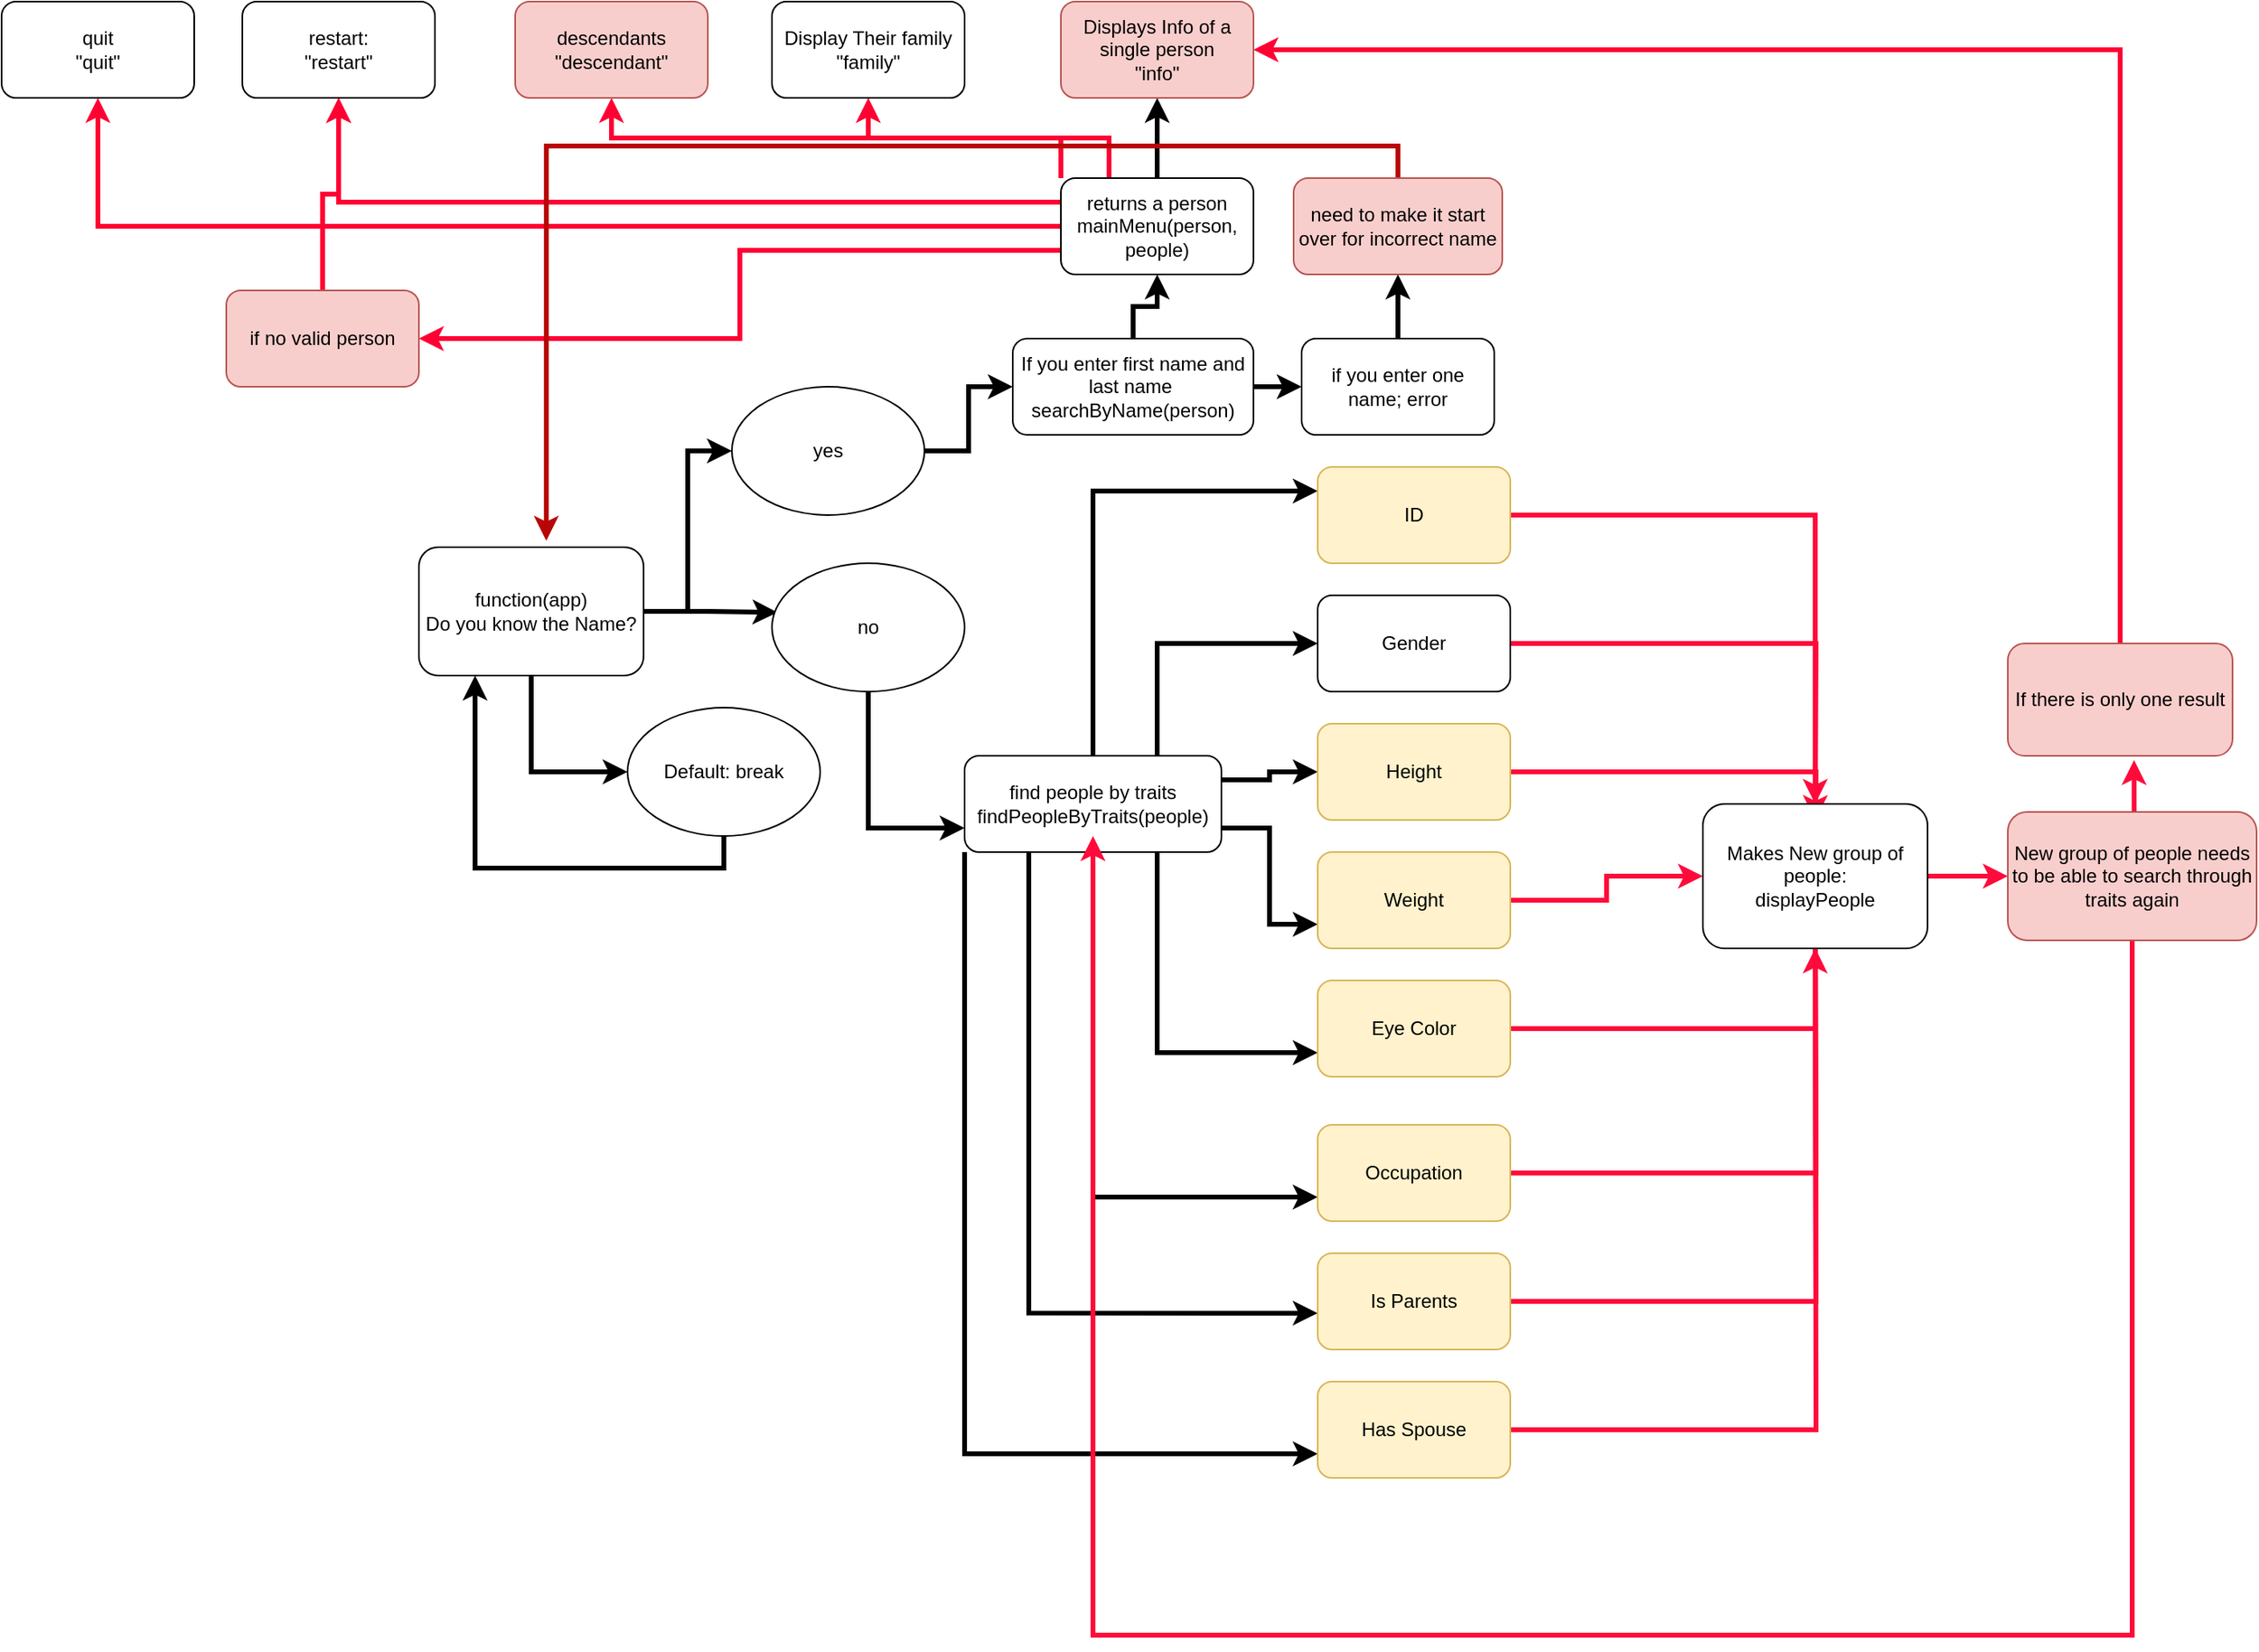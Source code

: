 <mxfile version="15.0.6" type="device"><diagram id="RZMFlAX1R9WlSCmFYLJL" name="Page-1"><mxGraphModel dx="2414" dy="2036" grid="1" gridSize="10" guides="1" tooltips="1" connect="1" arrows="1" fold="1" page="1" pageScale="1" pageWidth="850" pageHeight="1100" math="0" shadow="0"><root><mxCell id="0"/><mxCell id="1" parent="0"/><mxCell id="VA8ybe7HHyA-N2N5QCGx-17" style="edgeStyle=orthogonalEdgeStyle;rounded=0;orthogonalLoop=1;jettySize=auto;html=1;exitX=1;exitY=0.5;exitDx=0;exitDy=0;entryX=0.028;entryY=0.383;entryDx=0;entryDy=0;entryPerimeter=0;strokeWidth=3;" edge="1" parent="1" source="VA8ybe7HHyA-N2N5QCGx-1" target="VA8ybe7HHyA-N2N5QCGx-4"><mxGeometry relative="1" as="geometry"/></mxCell><mxCell id="VA8ybe7HHyA-N2N5QCGx-18" style="edgeStyle=orthogonalEdgeStyle;rounded=0;orthogonalLoop=1;jettySize=auto;html=1;exitX=0.5;exitY=1;exitDx=0;exitDy=0;entryX=0;entryY=0.5;entryDx=0;entryDy=0;strokeWidth=3;" edge="1" parent="1" source="VA8ybe7HHyA-N2N5QCGx-1" target="VA8ybe7HHyA-N2N5QCGx-6"><mxGeometry relative="1" as="geometry"/></mxCell><mxCell id="VA8ybe7HHyA-N2N5QCGx-29" style="edgeStyle=orthogonalEdgeStyle;rounded=0;orthogonalLoop=1;jettySize=auto;html=1;exitX=1;exitY=0.5;exitDx=0;exitDy=0;entryX=0;entryY=0.5;entryDx=0;entryDy=0;strokeColor=#000000;strokeWidth=3;" edge="1" parent="1" source="VA8ybe7HHyA-N2N5QCGx-1" target="VA8ybe7HHyA-N2N5QCGx-3"><mxGeometry relative="1" as="geometry"/></mxCell><mxCell id="VA8ybe7HHyA-N2N5QCGx-1" value="function(app)&lt;br&gt;Do you know the Name?" style="rounded=1;whiteSpace=wrap;html=1;" vertex="1" parent="1"><mxGeometry x="230" y="120" width="140" height="80" as="geometry"/></mxCell><mxCell id="VA8ybe7HHyA-N2N5QCGx-12" style="edgeStyle=orthogonalEdgeStyle;rounded=0;orthogonalLoop=1;jettySize=auto;html=1;strokeWidth=3;" edge="1" parent="1" source="VA8ybe7HHyA-N2N5QCGx-3" target="VA8ybe7HHyA-N2N5QCGx-8"><mxGeometry relative="1" as="geometry"/></mxCell><mxCell id="VA8ybe7HHyA-N2N5QCGx-3" value="yes" style="ellipse;whiteSpace=wrap;html=1;" vertex="1" parent="1"><mxGeometry x="425" y="20" width="120" height="80" as="geometry"/></mxCell><mxCell id="VA8ybe7HHyA-N2N5QCGx-28" style="edgeStyle=orthogonalEdgeStyle;rounded=0;orthogonalLoop=1;jettySize=auto;html=1;entryX=0;entryY=0.75;entryDx=0;entryDy=0;strokeWidth=3;" edge="1" parent="1" source="VA8ybe7HHyA-N2N5QCGx-4" target="VA8ybe7HHyA-N2N5QCGx-7"><mxGeometry relative="1" as="geometry"/></mxCell><mxCell id="VA8ybe7HHyA-N2N5QCGx-4" value="no" style="ellipse;whiteSpace=wrap;html=1;" vertex="1" parent="1"><mxGeometry x="450" y="130" width="120" height="80" as="geometry"/></mxCell><mxCell id="VA8ybe7HHyA-N2N5QCGx-19" style="edgeStyle=orthogonalEdgeStyle;rounded=0;orthogonalLoop=1;jettySize=auto;html=1;exitX=0.5;exitY=1;exitDx=0;exitDy=0;entryX=0.25;entryY=1;entryDx=0;entryDy=0;strokeWidth=3;" edge="1" parent="1" source="VA8ybe7HHyA-N2N5QCGx-6" target="VA8ybe7HHyA-N2N5QCGx-1"><mxGeometry relative="1" as="geometry"/></mxCell><mxCell id="VA8ybe7HHyA-N2N5QCGx-6" value="Default: break" style="ellipse;whiteSpace=wrap;html=1;" vertex="1" parent="1"><mxGeometry x="360" y="220" width="120" height="80" as="geometry"/></mxCell><mxCell id="VA8ybe7HHyA-N2N5QCGx-35" style="edgeStyle=orthogonalEdgeStyle;rounded=0;orthogonalLoop=1;jettySize=auto;html=1;exitX=0;exitY=1;exitDx=0;exitDy=0;entryX=0;entryY=0.75;entryDx=0;entryDy=0;strokeColor=#000000;strokeWidth=3;" edge="1" parent="1" source="VA8ybe7HHyA-N2N5QCGx-7" target="VA8ybe7HHyA-N2N5QCGx-27"><mxGeometry relative="1" as="geometry"/></mxCell><mxCell id="VA8ybe7HHyA-N2N5QCGx-36" style="edgeStyle=orthogonalEdgeStyle;rounded=0;orthogonalLoop=1;jettySize=auto;html=1;exitX=0.25;exitY=1;exitDx=0;exitDy=0;entryX=0;entryY=0.622;entryDx=0;entryDy=0;entryPerimeter=0;strokeColor=#000000;strokeWidth=3;" edge="1" parent="1" source="VA8ybe7HHyA-N2N5QCGx-7" target="VA8ybe7HHyA-N2N5QCGx-26"><mxGeometry relative="1" as="geometry"/></mxCell><mxCell id="VA8ybe7HHyA-N2N5QCGx-37" style="edgeStyle=orthogonalEdgeStyle;rounded=0;orthogonalLoop=1;jettySize=auto;html=1;strokeColor=#000000;strokeWidth=3;entryX=0;entryY=0.75;entryDx=0;entryDy=0;exitX=0.5;exitY=1;exitDx=0;exitDy=0;" edge="1" parent="1" source="VA8ybe7HHyA-N2N5QCGx-7" target="VA8ybe7HHyA-N2N5QCGx-25"><mxGeometry relative="1" as="geometry"><mxPoint x="630" y="530" as="targetPoint"/></mxGeometry></mxCell><mxCell id="VA8ybe7HHyA-N2N5QCGx-38" style="edgeStyle=orthogonalEdgeStyle;rounded=0;orthogonalLoop=1;jettySize=auto;html=1;exitX=0.75;exitY=1;exitDx=0;exitDy=0;entryX=0;entryY=0.75;entryDx=0;entryDy=0;strokeColor=#000000;strokeWidth=3;" edge="1" parent="1" source="VA8ybe7HHyA-N2N5QCGx-7" target="VA8ybe7HHyA-N2N5QCGx-24"><mxGeometry relative="1" as="geometry"/></mxCell><mxCell id="VA8ybe7HHyA-N2N5QCGx-39" style="edgeStyle=orthogonalEdgeStyle;rounded=0;orthogonalLoop=1;jettySize=auto;html=1;exitX=1;exitY=0.75;exitDx=0;exitDy=0;entryX=0;entryY=0.75;entryDx=0;entryDy=0;strokeColor=#000000;strokeWidth=3;" edge="1" parent="1" source="VA8ybe7HHyA-N2N5QCGx-7" target="VA8ybe7HHyA-N2N5QCGx-23"><mxGeometry relative="1" as="geometry"/></mxCell><mxCell id="VA8ybe7HHyA-N2N5QCGx-40" style="edgeStyle=orthogonalEdgeStyle;rounded=0;orthogonalLoop=1;jettySize=auto;html=1;exitX=1;exitY=0.25;exitDx=0;exitDy=0;strokeColor=#000000;strokeWidth=3;" edge="1" parent="1" source="VA8ybe7HHyA-N2N5QCGx-7" target="VA8ybe7HHyA-N2N5QCGx-22"><mxGeometry relative="1" as="geometry"/></mxCell><mxCell id="VA8ybe7HHyA-N2N5QCGx-41" style="edgeStyle=orthogonalEdgeStyle;rounded=0;orthogonalLoop=1;jettySize=auto;html=1;exitX=0.75;exitY=0;exitDx=0;exitDy=0;entryX=0;entryY=0.5;entryDx=0;entryDy=0;strokeColor=#000000;strokeWidth=3;" edge="1" parent="1" source="VA8ybe7HHyA-N2N5QCGx-7" target="VA8ybe7HHyA-N2N5QCGx-21"><mxGeometry relative="1" as="geometry"/></mxCell><mxCell id="VA8ybe7HHyA-N2N5QCGx-42" style="edgeStyle=orthogonalEdgeStyle;rounded=0;orthogonalLoop=1;jettySize=auto;html=1;exitX=0.5;exitY=0;exitDx=0;exitDy=0;entryX=0;entryY=0.25;entryDx=0;entryDy=0;strokeColor=#000000;strokeWidth=3;" edge="1" parent="1" source="VA8ybe7HHyA-N2N5QCGx-7" target="VA8ybe7HHyA-N2N5QCGx-20"><mxGeometry relative="1" as="geometry"/></mxCell><mxCell id="VA8ybe7HHyA-N2N5QCGx-7" value="find people by traits&lt;br&gt;findPeopleByTraits(people)" style="rounded=1;whiteSpace=wrap;html=1;" vertex="1" parent="1"><mxGeometry x="570" y="250" width="160" height="60" as="geometry"/></mxCell><mxCell id="VA8ybe7HHyA-N2N5QCGx-13" style="edgeStyle=orthogonalEdgeStyle;rounded=0;orthogonalLoop=1;jettySize=auto;html=1;exitX=1;exitY=0.5;exitDx=0;exitDy=0;entryX=0;entryY=0.5;entryDx=0;entryDy=0;strokeWidth=3;" edge="1" parent="1" source="VA8ybe7HHyA-N2N5QCGx-8" target="VA8ybe7HHyA-N2N5QCGx-10"><mxGeometry relative="1" as="geometry"/></mxCell><mxCell id="VA8ybe7HHyA-N2N5QCGx-14" style="edgeStyle=orthogonalEdgeStyle;rounded=0;orthogonalLoop=1;jettySize=auto;html=1;exitX=0.5;exitY=0;exitDx=0;exitDy=0;entryX=0.5;entryY=1;entryDx=0;entryDy=0;strokeWidth=3;" edge="1" parent="1" source="VA8ybe7HHyA-N2N5QCGx-8" target="VA8ybe7HHyA-N2N5QCGx-9"><mxGeometry relative="1" as="geometry"/></mxCell><mxCell id="VA8ybe7HHyA-N2N5QCGx-8" value="If you enter first name and last name&amp;nbsp;&lt;br&gt;searchByName(person)" style="rounded=1;whiteSpace=wrap;html=1;" vertex="1" parent="1"><mxGeometry x="600" y="-10" width="150" height="60" as="geometry"/></mxCell><mxCell id="VA8ybe7HHyA-N2N5QCGx-60" style="edgeStyle=orthogonalEdgeStyle;rounded=0;orthogonalLoop=1;jettySize=auto;html=1;exitX=0.5;exitY=0;exitDx=0;exitDy=0;strokeWidth=3;" edge="1" parent="1" source="VA8ybe7HHyA-N2N5QCGx-9" target="VA8ybe7HHyA-N2N5QCGx-59"><mxGeometry relative="1" as="geometry"/></mxCell><mxCell id="VA8ybe7HHyA-N2N5QCGx-69" style="edgeStyle=orthogonalEdgeStyle;rounded=0;orthogonalLoop=1;jettySize=auto;html=1;exitX=0.25;exitY=0;exitDx=0;exitDy=0;entryX=0.5;entryY=1;entryDx=0;entryDy=0;strokeColor=#FF0033;strokeWidth=3;" edge="1" parent="1" source="VA8ybe7HHyA-N2N5QCGx-9" target="VA8ybe7HHyA-N2N5QCGx-62"><mxGeometry relative="1" as="geometry"/></mxCell><mxCell id="VA8ybe7HHyA-N2N5QCGx-70" style="edgeStyle=orthogonalEdgeStyle;rounded=0;orthogonalLoop=1;jettySize=auto;html=1;exitX=0;exitY=0;exitDx=0;exitDy=0;entryX=0.5;entryY=1;entryDx=0;entryDy=0;strokeColor=#FF0033;strokeWidth=3;" edge="1" parent="1" source="VA8ybe7HHyA-N2N5QCGx-9" target="VA8ybe7HHyA-N2N5QCGx-63"><mxGeometry relative="1" as="geometry"/></mxCell><mxCell id="VA8ybe7HHyA-N2N5QCGx-71" style="edgeStyle=orthogonalEdgeStyle;rounded=0;orthogonalLoop=1;jettySize=auto;html=1;exitX=0;exitY=0.25;exitDx=0;exitDy=0;entryX=0.5;entryY=1;entryDx=0;entryDy=0;strokeColor=#FF0033;strokeWidth=3;" edge="1" parent="1" source="VA8ybe7HHyA-N2N5QCGx-9" target="VA8ybe7HHyA-N2N5QCGx-65"><mxGeometry relative="1" as="geometry"/></mxCell><mxCell id="VA8ybe7HHyA-N2N5QCGx-72" style="edgeStyle=orthogonalEdgeStyle;rounded=0;orthogonalLoop=1;jettySize=auto;html=1;exitX=0;exitY=0.5;exitDx=0;exitDy=0;entryX=0.5;entryY=1;entryDx=0;entryDy=0;strokeColor=#FF0033;strokeWidth=3;" edge="1" parent="1" source="VA8ybe7HHyA-N2N5QCGx-9" target="VA8ybe7HHyA-N2N5QCGx-66"><mxGeometry relative="1" as="geometry"/></mxCell><mxCell id="VA8ybe7HHyA-N2N5QCGx-74" style="edgeStyle=orthogonalEdgeStyle;rounded=0;orthogonalLoop=1;jettySize=auto;html=1;exitX=0;exitY=0.75;exitDx=0;exitDy=0;entryX=1;entryY=0.5;entryDx=0;entryDy=0;strokeColor=#FF0033;strokeWidth=3;" edge="1" parent="1" source="VA8ybe7HHyA-N2N5QCGx-9" target="VA8ybe7HHyA-N2N5QCGx-73"><mxGeometry relative="1" as="geometry"/></mxCell><mxCell id="VA8ybe7HHyA-N2N5QCGx-9" value="returns a person&lt;br&gt;mainMenu(person, people)" style="rounded=1;whiteSpace=wrap;html=1;" vertex="1" parent="1"><mxGeometry x="630" y="-110" width="120" height="60" as="geometry"/></mxCell><mxCell id="VA8ybe7HHyA-N2N5QCGx-15" style="edgeStyle=orthogonalEdgeStyle;rounded=0;orthogonalLoop=1;jettySize=auto;html=1;exitX=0.5;exitY=0;exitDx=0;exitDy=0;entryX=0.5;entryY=1;entryDx=0;entryDy=0;strokeWidth=3;" edge="1" parent="1" source="VA8ybe7HHyA-N2N5QCGx-10" target="VA8ybe7HHyA-N2N5QCGx-11"><mxGeometry relative="1" as="geometry"/></mxCell><mxCell id="VA8ybe7HHyA-N2N5QCGx-10" value="if you enter one name; error" style="rounded=1;whiteSpace=wrap;html=1;" vertex="1" parent="1"><mxGeometry x="780" y="-10" width="120" height="60" as="geometry"/></mxCell><mxCell id="VA8ybe7HHyA-N2N5QCGx-16" style="edgeStyle=orthogonalEdgeStyle;rounded=0;orthogonalLoop=1;jettySize=auto;html=1;exitX=0.5;exitY=0;exitDx=0;exitDy=0;entryX=0.567;entryY=-0.05;entryDx=0;entryDy=0;entryPerimeter=0;fillColor=#f8cecc;strokeColor=#B80606;strokeWidth=3;" edge="1" parent="1" source="VA8ybe7HHyA-N2N5QCGx-11" target="VA8ybe7HHyA-N2N5QCGx-1"><mxGeometry relative="1" as="geometry"/></mxCell><mxCell id="VA8ybe7HHyA-N2N5QCGx-11" value="need to make it start over for incorrect name" style="rounded=1;whiteSpace=wrap;html=1;fillColor=#f8cecc;strokeColor=#b85450;" vertex="1" parent="1"><mxGeometry x="775" y="-110" width="130" height="60" as="geometry"/></mxCell><mxCell id="VA8ybe7HHyA-N2N5QCGx-44" style="edgeStyle=orthogonalEdgeStyle;rounded=0;orthogonalLoop=1;jettySize=auto;html=1;exitX=1;exitY=0.5;exitDx=0;exitDy=0;entryX=0.5;entryY=0;entryDx=0;entryDy=0;strokeWidth=3;strokeColor=#FF0A3B;" edge="1" parent="1" source="VA8ybe7HHyA-N2N5QCGx-20" target="VA8ybe7HHyA-N2N5QCGx-43"><mxGeometry relative="1" as="geometry"/></mxCell><mxCell id="VA8ybe7HHyA-N2N5QCGx-20" value="ID" style="rounded=1;whiteSpace=wrap;html=1;fillColor=#fff2cc;strokeColor=#d6b656;" vertex="1" parent="1"><mxGeometry x="790" y="70" width="120" height="60" as="geometry"/></mxCell><mxCell id="VA8ybe7HHyA-N2N5QCGx-45" style="edgeStyle=orthogonalEdgeStyle;rounded=0;orthogonalLoop=1;jettySize=auto;html=1;exitX=1;exitY=0.5;exitDx=0;exitDy=0;strokeColor=#FF0A3B;strokeWidth=3;" edge="1" parent="1" source="VA8ybe7HHyA-N2N5QCGx-21"><mxGeometry relative="1" as="geometry"><mxPoint x="1100" y="290" as="targetPoint"/></mxGeometry></mxCell><mxCell id="VA8ybe7HHyA-N2N5QCGx-21" value="Gender" style="rounded=1;whiteSpace=wrap;html=1;" vertex="1" parent="1"><mxGeometry x="790" y="150" width="120" height="60" as="geometry"/></mxCell><mxCell id="VA8ybe7HHyA-N2N5QCGx-46" style="edgeStyle=orthogonalEdgeStyle;rounded=0;orthogonalLoop=1;jettySize=auto;html=1;exitX=1;exitY=0.5;exitDx=0;exitDy=0;strokeColor=#FF0A3B;strokeWidth=3;" edge="1" parent="1" source="VA8ybe7HHyA-N2N5QCGx-22"><mxGeometry relative="1" as="geometry"><mxPoint x="1100" y="300" as="targetPoint"/></mxGeometry></mxCell><mxCell id="VA8ybe7HHyA-N2N5QCGx-22" value="Height" style="rounded=1;whiteSpace=wrap;html=1;fillColor=#fff2cc;strokeColor=#d6b656;" vertex="1" parent="1"><mxGeometry x="790" y="230" width="120" height="60" as="geometry"/></mxCell><mxCell id="VA8ybe7HHyA-N2N5QCGx-47" style="edgeStyle=orthogonalEdgeStyle;rounded=0;orthogonalLoop=1;jettySize=auto;html=1;exitX=1;exitY=0.5;exitDx=0;exitDy=0;entryX=0;entryY=0.5;entryDx=0;entryDy=0;strokeColor=#FF0A3B;strokeWidth=3;" edge="1" parent="1" source="VA8ybe7HHyA-N2N5QCGx-23" target="VA8ybe7HHyA-N2N5QCGx-43"><mxGeometry relative="1" as="geometry"/></mxCell><mxCell id="VA8ybe7HHyA-N2N5QCGx-23" value="Weight" style="rounded=1;whiteSpace=wrap;html=1;fillColor=#fff2cc;strokeColor=#d6b656;" vertex="1" parent="1"><mxGeometry x="790" y="310" width="120" height="60" as="geometry"/></mxCell><mxCell id="VA8ybe7HHyA-N2N5QCGx-48" style="edgeStyle=orthogonalEdgeStyle;rounded=0;orthogonalLoop=1;jettySize=auto;html=1;exitX=1;exitY=0.5;exitDx=0;exitDy=0;strokeColor=#FF0A3B;strokeWidth=3;" edge="1" parent="1" source="VA8ybe7HHyA-N2N5QCGx-24" target="VA8ybe7HHyA-N2N5QCGx-43"><mxGeometry relative="1" as="geometry"/></mxCell><mxCell id="VA8ybe7HHyA-N2N5QCGx-24" value="Eye Color" style="rounded=1;whiteSpace=wrap;html=1;fillColor=#fff2cc;strokeColor=#d6b656;" vertex="1" parent="1"><mxGeometry x="790" y="390" width="120" height="60" as="geometry"/></mxCell><mxCell id="VA8ybe7HHyA-N2N5QCGx-49" style="edgeStyle=orthogonalEdgeStyle;rounded=0;orthogonalLoop=1;jettySize=auto;html=1;exitX=1;exitY=0.5;exitDx=0;exitDy=0;strokeColor=#FF0A3B;strokeWidth=3;" edge="1" parent="1" source="VA8ybe7HHyA-N2N5QCGx-25"><mxGeometry relative="1" as="geometry"><mxPoint x="1100" y="340" as="targetPoint"/></mxGeometry></mxCell><mxCell id="VA8ybe7HHyA-N2N5QCGx-25" value="Occupation" style="rounded=1;whiteSpace=wrap;html=1;fillColor=#fff2cc;strokeColor=#d6b656;" vertex="1" parent="1"><mxGeometry x="790" y="480" width="120" height="60" as="geometry"/></mxCell><mxCell id="VA8ybe7HHyA-N2N5QCGx-50" style="edgeStyle=orthogonalEdgeStyle;rounded=0;orthogonalLoop=1;jettySize=auto;html=1;exitX=1;exitY=0.5;exitDx=0;exitDy=0;strokeColor=#FF0A3B;strokeWidth=3;" edge="1" parent="1" source="VA8ybe7HHyA-N2N5QCGx-26"><mxGeometry relative="1" as="geometry"><mxPoint x="1100" y="350" as="targetPoint"/></mxGeometry></mxCell><mxCell id="VA8ybe7HHyA-N2N5QCGx-26" value="Is Parents" style="rounded=1;whiteSpace=wrap;html=1;fillColor=#fff2cc;strokeColor=#d6b656;" vertex="1" parent="1"><mxGeometry x="790" y="560" width="120" height="60" as="geometry"/></mxCell><mxCell id="VA8ybe7HHyA-N2N5QCGx-51" style="edgeStyle=orthogonalEdgeStyle;rounded=0;orthogonalLoop=1;jettySize=auto;html=1;exitX=1;exitY=0.5;exitDx=0;exitDy=0;strokeColor=#FF0A3B;strokeWidth=3;" edge="1" parent="1" source="VA8ybe7HHyA-N2N5QCGx-27"><mxGeometry relative="1" as="geometry"><mxPoint x="1100" y="350" as="targetPoint"/></mxGeometry></mxCell><mxCell id="VA8ybe7HHyA-N2N5QCGx-27" value="Has Spouse" style="rounded=1;whiteSpace=wrap;html=1;fillColor=#fff2cc;strokeColor=#d6b656;" vertex="1" parent="1"><mxGeometry x="790" y="640" width="120" height="60" as="geometry"/></mxCell><mxCell id="VA8ybe7HHyA-N2N5QCGx-54" style="edgeStyle=orthogonalEdgeStyle;rounded=0;orthogonalLoop=1;jettySize=auto;html=1;exitX=1;exitY=0.5;exitDx=0;exitDy=0;entryX=0;entryY=0.5;entryDx=0;entryDy=0;strokeColor=#FF0A3B;strokeWidth=3;" edge="1" parent="1" source="VA8ybe7HHyA-N2N5QCGx-43" target="VA8ybe7HHyA-N2N5QCGx-53"><mxGeometry relative="1" as="geometry"/></mxCell><mxCell id="VA8ybe7HHyA-N2N5QCGx-43" value="Makes New group of people:&lt;br&gt;displayPeople" style="rounded=1;whiteSpace=wrap;html=1;" vertex="1" parent="1"><mxGeometry x="1030" y="280" width="140" height="90" as="geometry"/></mxCell><mxCell id="VA8ybe7HHyA-N2N5QCGx-55" style="edgeStyle=orthogonalEdgeStyle;rounded=0;orthogonalLoop=1;jettySize=auto;html=1;exitX=0.5;exitY=1;exitDx=0;exitDy=0;strokeColor=#FF0A3B;strokeWidth=3;" edge="1" parent="1" source="VA8ybe7HHyA-N2N5QCGx-53"><mxGeometry relative="1" as="geometry"><mxPoint x="650" y="300" as="targetPoint"/><Array as="points"><mxPoint x="1298" y="798"/><mxPoint x="650" y="798"/><mxPoint x="650" y="350"/></Array></mxGeometry></mxCell><mxCell id="VA8ybe7HHyA-N2N5QCGx-58" style="edgeStyle=orthogonalEdgeStyle;rounded=0;orthogonalLoop=1;jettySize=auto;html=1;exitX=0.5;exitY=0;exitDx=0;exitDy=0;entryX=0.562;entryY=1.038;entryDx=0;entryDy=0;entryPerimeter=0;strokeColor=#FF0A3B;strokeWidth=3;" edge="1" parent="1" source="VA8ybe7HHyA-N2N5QCGx-53" target="VA8ybe7HHyA-N2N5QCGx-56"><mxGeometry relative="1" as="geometry"/></mxCell><mxCell id="VA8ybe7HHyA-N2N5QCGx-53" value="New group of people needs to be able to search through traits again" style="rounded=1;whiteSpace=wrap;html=1;fillColor=#f8cecc;strokeColor=#b85450;" vertex="1" parent="1"><mxGeometry x="1220" y="285" width="155" height="80" as="geometry"/></mxCell><mxCell id="VA8ybe7HHyA-N2N5QCGx-61" style="edgeStyle=orthogonalEdgeStyle;rounded=0;orthogonalLoop=1;jettySize=auto;html=1;exitX=0.5;exitY=0;exitDx=0;exitDy=0;strokeWidth=3;strokeColor=#FF0033;entryX=1;entryY=0.5;entryDx=0;entryDy=0;" edge="1" parent="1" source="VA8ybe7HHyA-N2N5QCGx-56" target="VA8ybe7HHyA-N2N5QCGx-59"><mxGeometry relative="1" as="geometry"><mxPoint x="1290.143" y="-190" as="targetPoint"/></mxGeometry></mxCell><mxCell id="VA8ybe7HHyA-N2N5QCGx-56" value="If there is only one result" style="rounded=1;whiteSpace=wrap;html=1;fillColor=#f8cecc;strokeColor=#b85450;" vertex="1" parent="1"><mxGeometry x="1220" y="180" width="140" height="70" as="geometry"/></mxCell><mxCell id="VA8ybe7HHyA-N2N5QCGx-59" value="Displays Info of a single person&lt;br&gt;&quot;info&quot;" style="rounded=1;whiteSpace=wrap;html=1;fillColor=#f8cecc;strokeColor=#b85450;" vertex="1" parent="1"><mxGeometry x="630" y="-220" width="120" height="60" as="geometry"/></mxCell><mxCell id="VA8ybe7HHyA-N2N5QCGx-62" value="Display Their family&lt;br&gt;&quot;family&quot;" style="rounded=1;whiteSpace=wrap;html=1;" vertex="1" parent="1"><mxGeometry x="450" y="-220" width="120" height="60" as="geometry"/></mxCell><mxCell id="VA8ybe7HHyA-N2N5QCGx-63" value="descendants&lt;br&gt;&quot;descendant&quot;" style="rounded=1;whiteSpace=wrap;html=1;fillColor=#f8cecc;strokeColor=#b85450;" vertex="1" parent="1"><mxGeometry x="290" y="-220" width="120" height="60" as="geometry"/></mxCell><mxCell id="VA8ybe7HHyA-N2N5QCGx-65" value="restart:&lt;br&gt;&quot;restart&quot;" style="rounded=1;whiteSpace=wrap;html=1;" vertex="1" parent="1"><mxGeometry x="120" y="-220" width="120" height="60" as="geometry"/></mxCell><mxCell id="VA8ybe7HHyA-N2N5QCGx-66" value="quit&lt;br&gt;&quot;quit&quot;" style="rounded=1;whiteSpace=wrap;html=1;" vertex="1" parent="1"><mxGeometry x="-30" y="-220" width="120" height="60" as="geometry"/></mxCell><mxCell id="VA8ybe7HHyA-N2N5QCGx-75" style="edgeStyle=orthogonalEdgeStyle;rounded=0;orthogonalLoop=1;jettySize=auto;html=1;exitX=0.5;exitY=0;exitDx=0;exitDy=0;entryX=0.5;entryY=1;entryDx=0;entryDy=0;strokeColor=#FF0033;strokeWidth=3;" edge="1" parent="1" source="VA8ybe7HHyA-N2N5QCGx-73" target="VA8ybe7HHyA-N2N5QCGx-65"><mxGeometry relative="1" as="geometry"/></mxCell><mxCell id="VA8ybe7HHyA-N2N5QCGx-73" value="if no valid person" style="rounded=1;whiteSpace=wrap;html=1;fillColor=#f8cecc;strokeColor=#b85450;" vertex="1" parent="1"><mxGeometry x="110" y="-40" width="120" height="60" as="geometry"/></mxCell></root></mxGraphModel></diagram></mxfile>